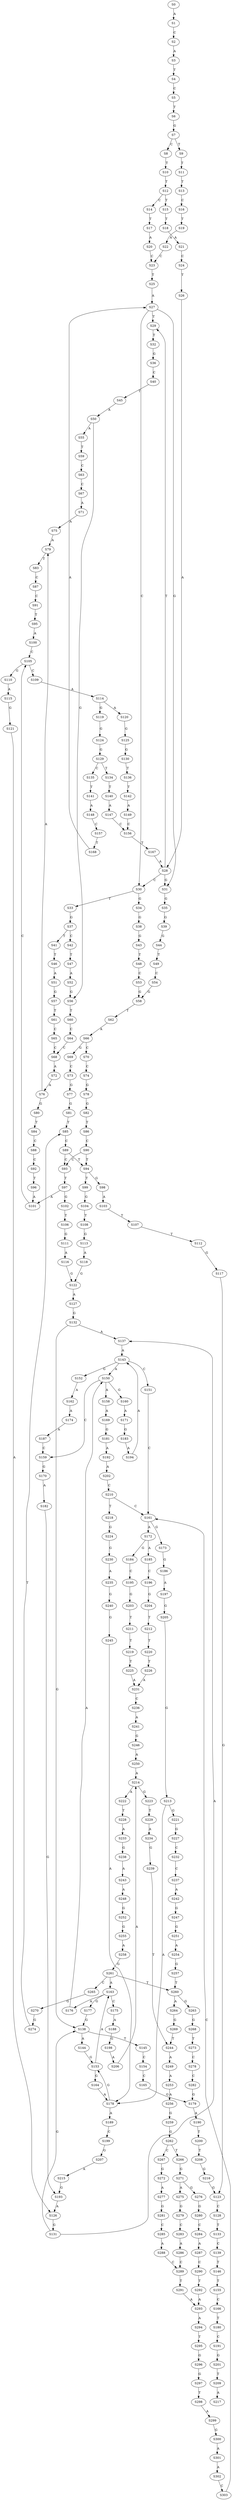 strict digraph  {
	S0 -> S1 [ label = A ];
	S1 -> S2 [ label = C ];
	S2 -> S3 [ label = A ];
	S3 -> S4 [ label = T ];
	S4 -> S5 [ label = C ];
	S5 -> S6 [ label = T ];
	S6 -> S7 [ label = G ];
	S7 -> S8 [ label = C ];
	S7 -> S9 [ label = T ];
	S8 -> S10 [ label = T ];
	S9 -> S11 [ label = T ];
	S10 -> S12 [ label = T ];
	S11 -> S13 [ label = T ];
	S12 -> S14 [ label = C ];
	S12 -> S15 [ label = T ];
	S13 -> S16 [ label = C ];
	S14 -> S17 [ label = T ];
	S15 -> S18 [ label = T ];
	S16 -> S19 [ label = T ];
	S17 -> S20 [ label = A ];
	S18 -> S21 [ label = A ];
	S19 -> S22 [ label = A ];
	S20 -> S23 [ label = C ];
	S21 -> S24 [ label = C ];
	S22 -> S23 [ label = C ];
	S23 -> S25 [ label = T ];
	S24 -> S26 [ label = T ];
	S25 -> S27 [ label = A ];
	S26 -> S28 [ label = A ];
	S27 -> S29 [ label = T ];
	S27 -> S30 [ label = C ];
	S27 -> S31 [ label = G ];
	S28 -> S31 [ label = G ];
	S28 -> S30 [ label = C ];
	S28 -> S29 [ label = T ];
	S29 -> S32 [ label = T ];
	S30 -> S33 [ label = T ];
	S30 -> S34 [ label = G ];
	S31 -> S35 [ label = G ];
	S32 -> S36 [ label = G ];
	S33 -> S37 [ label = G ];
	S34 -> S38 [ label = G ];
	S35 -> S39 [ label = G ];
	S36 -> S40 [ label = C ];
	S37 -> S41 [ label = T ];
	S37 -> S42 [ label = C ];
	S38 -> S43 [ label = G ];
	S39 -> S44 [ label = G ];
	S40 -> S45 [ label = T ];
	S41 -> S46 [ label = T ];
	S42 -> S47 [ label = T ];
	S43 -> S48 [ label = T ];
	S44 -> S49 [ label = T ];
	S45 -> S50 [ label = A ];
	S46 -> S51 [ label = A ];
	S47 -> S52 [ label = A ];
	S48 -> S53 [ label = C ];
	S49 -> S54 [ label = C ];
	S50 -> S55 [ label = A ];
	S50 -> S56 [ label = G ];
	S51 -> S57 [ label = G ];
	S52 -> S56 [ label = G ];
	S53 -> S58 [ label = G ];
	S54 -> S58 [ label = G ];
	S55 -> S59 [ label = T ];
	S56 -> S60 [ label = T ];
	S57 -> S61 [ label = T ];
	S58 -> S62 [ label = T ];
	S59 -> S63 [ label = C ];
	S60 -> S64 [ label = C ];
	S61 -> S65 [ label = C ];
	S62 -> S66 [ label = A ];
	S63 -> S67 [ label = C ];
	S64 -> S68 [ label = C ];
	S65 -> S68 [ label = C ];
	S66 -> S69 [ label = G ];
	S66 -> S70 [ label = C ];
	S67 -> S71 [ label = A ];
	S68 -> S72 [ label = A ];
	S69 -> S73 [ label = C ];
	S70 -> S74 [ label = C ];
	S71 -> S75 [ label = A ];
	S72 -> S76 [ label = A ];
	S73 -> S77 [ label = G ];
	S74 -> S78 [ label = G ];
	S75 -> S79 [ label = A ];
	S76 -> S79 [ label = A ];
	S76 -> S80 [ label = G ];
	S77 -> S81 [ label = G ];
	S78 -> S82 [ label = G ];
	S79 -> S83 [ label = T ];
	S80 -> S84 [ label = T ];
	S81 -> S85 [ label = T ];
	S82 -> S86 [ label = T ];
	S83 -> S87 [ label = C ];
	S84 -> S88 [ label = C ];
	S85 -> S89 [ label = C ];
	S86 -> S90 [ label = C ];
	S87 -> S91 [ label = C ];
	S88 -> S92 [ label = C ];
	S89 -> S93 [ label = C ];
	S89 -> S94 [ label = T ];
	S90 -> S93 [ label = C ];
	S90 -> S94 [ label = T ];
	S91 -> S95 [ label = T ];
	S92 -> S96 [ label = T ];
	S93 -> S97 [ label = T ];
	S94 -> S98 [ label = G ];
	S94 -> S99 [ label = T ];
	S95 -> S100 [ label = A ];
	S96 -> S101 [ label = A ];
	S97 -> S102 [ label = G ];
	S97 -> S101 [ label = A ];
	S98 -> S103 [ label = A ];
	S99 -> S104 [ label = G ];
	S100 -> S105 [ label = C ];
	S101 -> S105 [ label = C ];
	S102 -> S106 [ label = T ];
	S103 -> S107 [ label = T ];
	S104 -> S108 [ label = T ];
	S105 -> S109 [ label = C ];
	S105 -> S110 [ label = G ];
	S106 -> S111 [ label = G ];
	S107 -> S112 [ label = T ];
	S108 -> S113 [ label = G ];
	S109 -> S114 [ label = A ];
	S110 -> S115 [ label = A ];
	S111 -> S116 [ label = A ];
	S112 -> S117 [ label = G ];
	S113 -> S118 [ label = A ];
	S114 -> S119 [ label = G ];
	S114 -> S120 [ label = A ];
	S115 -> S121 [ label = G ];
	S116 -> S122 [ label = G ];
	S117 -> S123 [ label = G ];
	S118 -> S122 [ label = G ];
	S119 -> S124 [ label = G ];
	S120 -> S125 [ label = G ];
	S121 -> S126 [ label = A ];
	S122 -> S127 [ label = A ];
	S123 -> S128 [ label = C ];
	S124 -> S129 [ label = G ];
	S125 -> S130 [ label = G ];
	S126 -> S131 [ label = G ];
	S127 -> S132 [ label = G ];
	S128 -> S133 [ label = T ];
	S129 -> S134 [ label = T ];
	S129 -> S135 [ label = C ];
	S130 -> S136 [ label = T ];
	S131 -> S137 [ label = A ];
	S131 -> S138 [ label = G ];
	S132 -> S138 [ label = G ];
	S132 -> S137 [ label = A ];
	S133 -> S139 [ label = C ];
	S134 -> S140 [ label = T ];
	S135 -> S141 [ label = T ];
	S136 -> S142 [ label = T ];
	S137 -> S143 [ label = A ];
	S138 -> S144 [ label = A ];
	S138 -> S145 [ label = T ];
	S139 -> S146 [ label = T ];
	S140 -> S147 [ label = A ];
	S141 -> S148 [ label = A ];
	S142 -> S149 [ label = A ];
	S143 -> S150 [ label = A ];
	S143 -> S151 [ label = C ];
	S143 -> S152 [ label = G ];
	S144 -> S153 [ label = G ];
	S145 -> S154 [ label = C ];
	S146 -> S155 [ label = T ];
	S147 -> S156 [ label = C ];
	S148 -> S157 [ label = C ];
	S149 -> S156 [ label = C ];
	S150 -> S158 [ label = A ];
	S150 -> S159 [ label = C ];
	S150 -> S160 [ label = G ];
	S151 -> S161 [ label = C ];
	S152 -> S162 [ label = A ];
	S153 -> S163 [ label = A ];
	S153 -> S164 [ label = G ];
	S154 -> S165 [ label = C ];
	S155 -> S166 [ label = C ];
	S156 -> S167 [ label = T ];
	S157 -> S168 [ label = T ];
	S158 -> S169 [ label = A ];
	S159 -> S170 [ label = G ];
	S160 -> S171 [ label = A ];
	S161 -> S172 [ label = A ];
	S161 -> S173 [ label = G ];
	S162 -> S174 [ label = A ];
	S163 -> S175 [ label = C ];
	S163 -> S176 [ label = A ];
	S163 -> S177 [ label = G ];
	S164 -> S178 [ label = A ];
	S165 -> S179 [ label = G ];
	S166 -> S180 [ label = T ];
	S167 -> S28 [ label = A ];
	S168 -> S27 [ label = A ];
	S169 -> S181 [ label = G ];
	S170 -> S182 [ label = A ];
	S171 -> S183 [ label = G ];
	S172 -> S184 [ label = G ];
	S172 -> S185 [ label = A ];
	S173 -> S186 [ label = G ];
	S174 -> S187 [ label = A ];
	S175 -> S188 [ label = A ];
	S176 -> S150 [ label = A ];
	S177 -> S138 [ label = G ];
	S178 -> S153 [ label = G ];
	S178 -> S189 [ label = A ];
	S179 -> S190 [ label = A ];
	S180 -> S191 [ label = C ];
	S181 -> S192 [ label = A ];
	S182 -> S193 [ label = G ];
	S183 -> S194 [ label = A ];
	S184 -> S195 [ label = C ];
	S185 -> S196 [ label = C ];
	S186 -> S197 [ label = A ];
	S187 -> S159 [ label = C ];
	S188 -> S198 [ label = G ];
	S189 -> S199 [ label = C ];
	S190 -> S200 [ label = T ];
	S191 -> S201 [ label = G ];
	S192 -> S202 [ label = A ];
	S193 -> S126 [ label = A ];
	S194 -> S143 [ label = A ];
	S195 -> S203 [ label = G ];
	S196 -> S204 [ label = G ];
	S197 -> S205 [ label = G ];
	S198 -> S206 [ label = A ];
	S199 -> S207 [ label = G ];
	S200 -> S208 [ label = T ];
	S201 -> S209 [ label = T ];
	S202 -> S210 [ label = C ];
	S203 -> S211 [ label = T ];
	S204 -> S212 [ label = T ];
	S205 -> S213 [ label = G ];
	S206 -> S214 [ label = A ];
	S207 -> S215 [ label = A ];
	S208 -> S216 [ label = G ];
	S209 -> S217 [ label = A ];
	S210 -> S161 [ label = C ];
	S210 -> S218 [ label = T ];
	S211 -> S219 [ label = T ];
	S212 -> S220 [ label = T ];
	S213 -> S178 [ label = A ];
	S213 -> S221 [ label = G ];
	S214 -> S222 [ label = A ];
	S214 -> S223 [ label = G ];
	S215 -> S193 [ label = G ];
	S216 -> S123 [ label = G ];
	S218 -> S224 [ label = G ];
	S219 -> S225 [ label = T ];
	S220 -> S226 [ label = T ];
	S221 -> S227 [ label = G ];
	S222 -> S228 [ label = T ];
	S223 -> S229 [ label = T ];
	S224 -> S230 [ label = G ];
	S225 -> S231 [ label = A ];
	S226 -> S231 [ label = A ];
	S227 -> S232 [ label = C ];
	S228 -> S233 [ label = A ];
	S229 -> S234 [ label = A ];
	S230 -> S235 [ label = A ];
	S231 -> S236 [ label = C ];
	S232 -> S237 [ label = C ];
	S233 -> S238 [ label = G ];
	S234 -> S239 [ label = G ];
	S235 -> S240 [ label = G ];
	S236 -> S241 [ label = A ];
	S237 -> S242 [ label = A ];
	S238 -> S243 [ label = A ];
	S239 -> S244 [ label = T ];
	S240 -> S245 [ label = G ];
	S241 -> S246 [ label = G ];
	S242 -> S247 [ label = G ];
	S243 -> S248 [ label = A ];
	S244 -> S249 [ label = A ];
	S245 -> S178 [ label = A ];
	S246 -> S250 [ label = A ];
	S247 -> S251 [ label = G ];
	S248 -> S252 [ label = G ];
	S249 -> S253 [ label = A ];
	S250 -> S214 [ label = A ];
	S251 -> S254 [ label = A ];
	S252 -> S255 [ label = G ];
	S253 -> S256 [ label = A ];
	S254 -> S257 [ label = G ];
	S255 -> S258 [ label = A ];
	S256 -> S259 [ label = G ];
	S257 -> S260 [ label = T ];
	S258 -> S261 [ label = G ];
	S259 -> S262 [ label = G ];
	S260 -> S263 [ label = G ];
	S260 -> S264 [ label = A ];
	S261 -> S260 [ label = T ];
	S261 -> S265 [ label = C ];
	S261 -> S163 [ label = A ];
	S262 -> S266 [ label = T ];
	S262 -> S267 [ label = C ];
	S263 -> S268 [ label = G ];
	S264 -> S269 [ label = G ];
	S265 -> S270 [ label = G ];
	S266 -> S271 [ label = G ];
	S267 -> S272 [ label = G ];
	S268 -> S273 [ label = T ];
	S269 -> S244 [ label = T ];
	S270 -> S274 [ label = G ];
	S271 -> S275 [ label = A ];
	S271 -> S276 [ label = G ];
	S272 -> S277 [ label = A ];
	S273 -> S278 [ label = C ];
	S274 -> S85 [ label = T ];
	S275 -> S279 [ label = G ];
	S276 -> S280 [ label = G ];
	S277 -> S281 [ label = G ];
	S278 -> S282 [ label = C ];
	S279 -> S283 [ label = C ];
	S280 -> S284 [ label = C ];
	S281 -> S285 [ label = C ];
	S282 -> S179 [ label = G ];
	S283 -> S286 [ label = A ];
	S284 -> S287 [ label = A ];
	S285 -> S288 [ label = A ];
	S286 -> S289 [ label = C ];
	S287 -> S290 [ label = C ];
	S288 -> S289 [ label = C ];
	S289 -> S291 [ label = T ];
	S290 -> S292 [ label = T ];
	S291 -> S293 [ label = A ];
	S292 -> S293 [ label = A ];
	S293 -> S294 [ label = A ];
	S294 -> S295 [ label = T ];
	S295 -> S296 [ label = G ];
	S296 -> S297 [ label = G ];
	S297 -> S298 [ label = T ];
	S298 -> S299 [ label = A ];
	S299 -> S300 [ label = G ];
	S300 -> S301 [ label = A ];
	S301 -> S302 [ label = A ];
	S302 -> S303 [ label = C ];
	S303 -> S161 [ label = C ];
}
